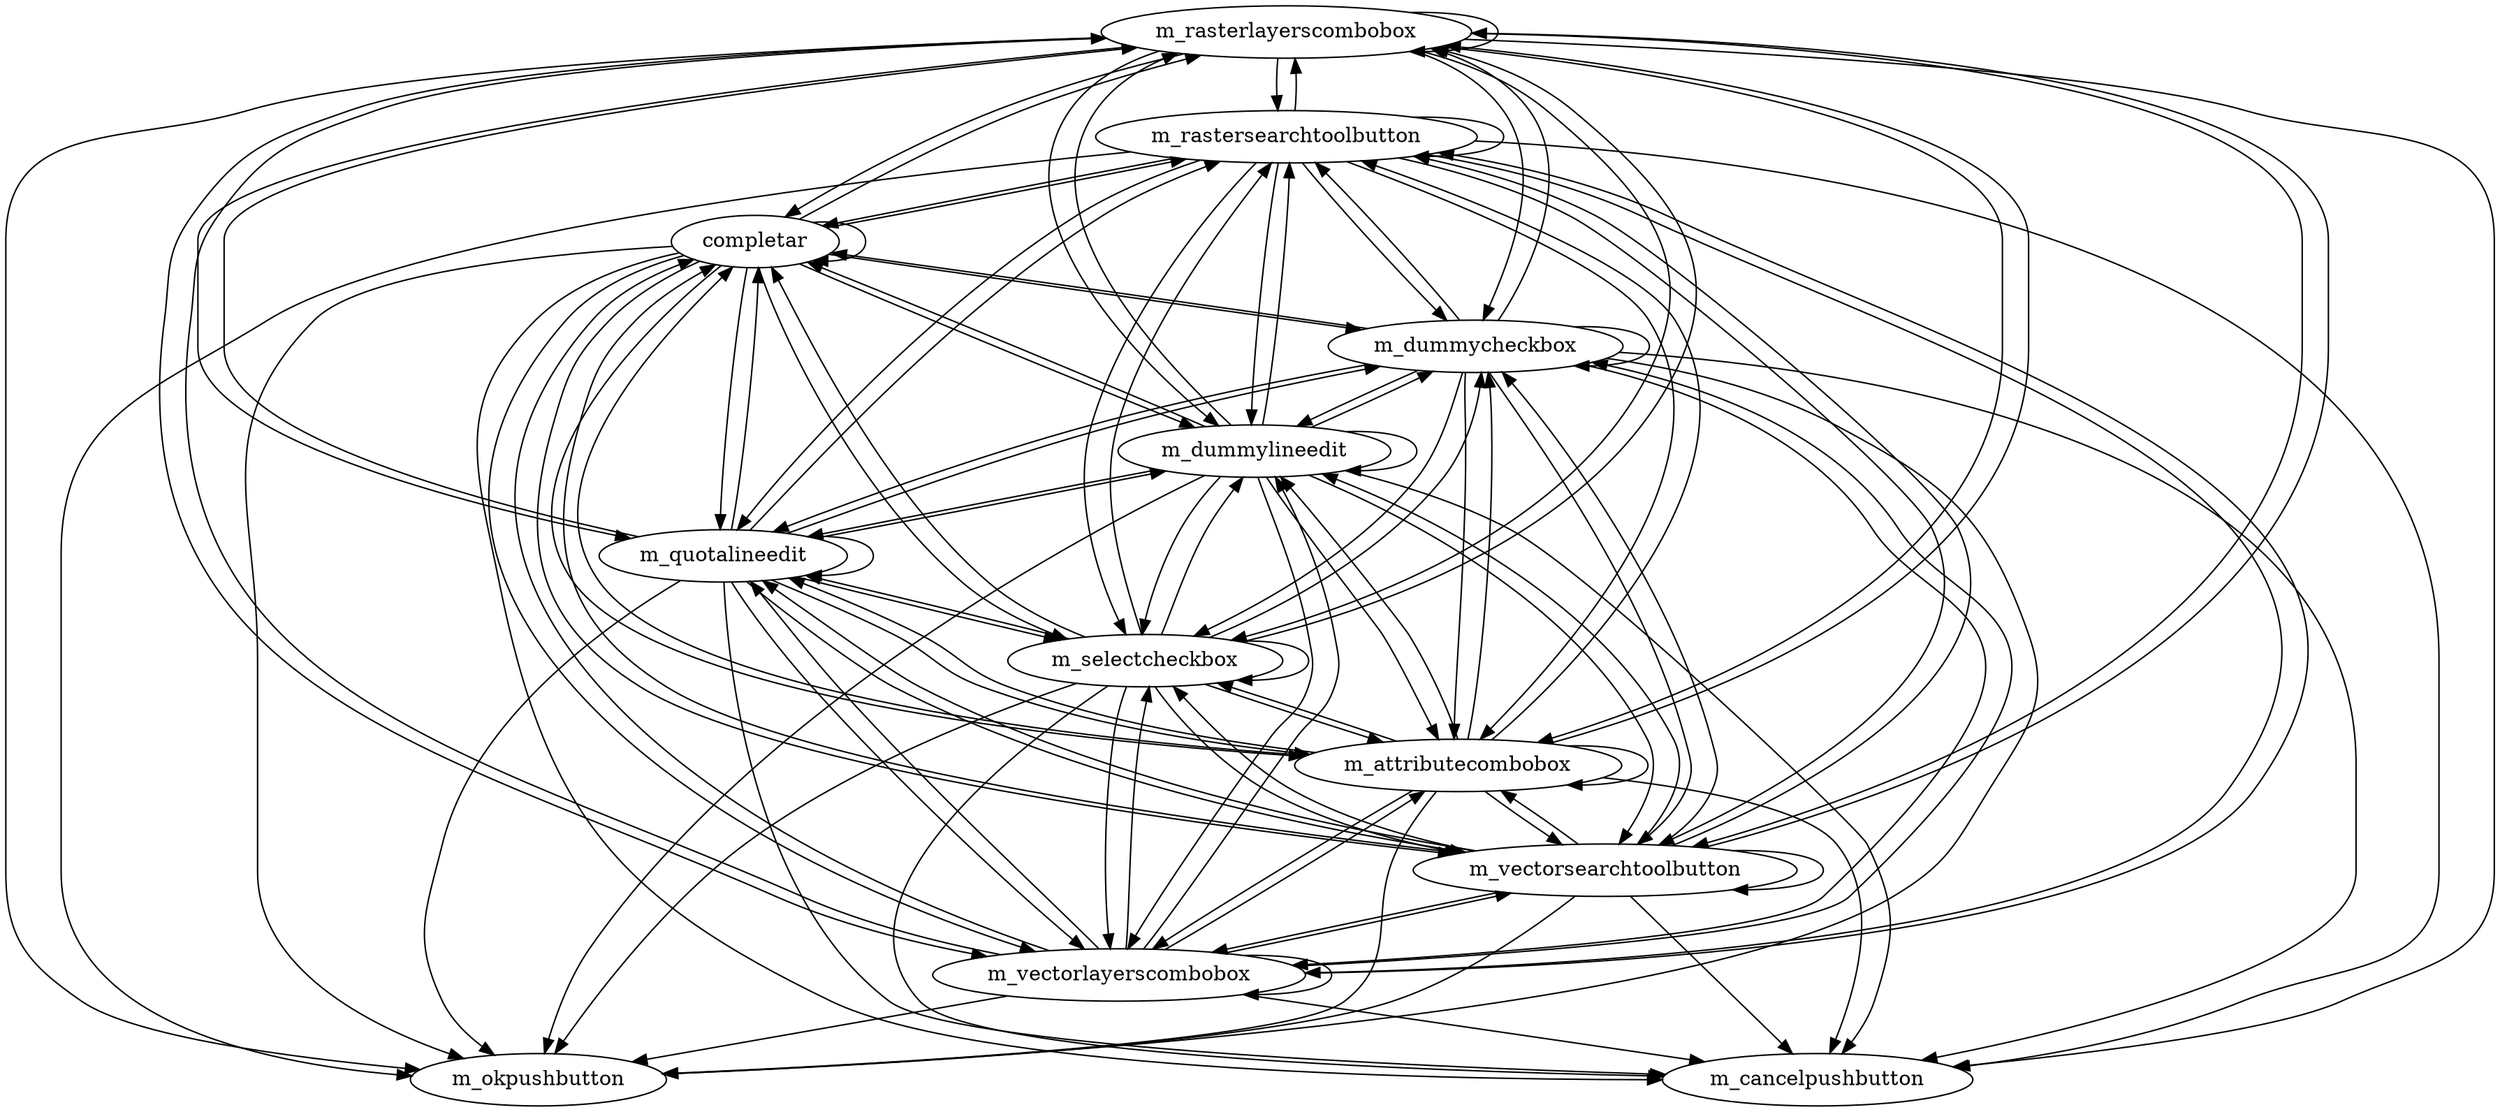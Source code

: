 strict digraph G {
	m_rasterlayerscombobox;
	m_rastersearchtoolbutton;
	m_dummycheckbox;
	m_dummylineedit;
	m_vectorlayerscombobox;
	m_vectorsearchtoolbutton;
	m_attributecombobox;
	m_selectcheckbox;
	m_quotalineedit;
	m_okpushbutton;
	m_cancelpushbutton;
	completar;
	completar;
	completar;
	completar;
	completar;
	completar;
	m_rasterlayerscombobox -> m_rasterlayerscombobox;
	m_rasterlayerscombobox -> m_rastersearchtoolbutton;
	m_rasterlayerscombobox -> m_dummycheckbox;
	m_rasterlayerscombobox -> m_dummylineedit;
	m_rasterlayerscombobox -> m_vectorlayerscombobox;
	m_rasterlayerscombobox -> m_vectorsearchtoolbutton;
	m_rasterlayerscombobox -> m_attributecombobox;
	m_rasterlayerscombobox -> m_selectcheckbox;
	m_rasterlayerscombobox -> m_quotalineedit;
	m_rasterlayerscombobox -> m_okpushbutton;
	m_rasterlayerscombobox -> m_cancelpushbutton;
	m_rasterlayerscombobox -> completar;
	m_rasterlayerscombobox -> completar;
	m_rasterlayerscombobox -> completar;
	m_rasterlayerscombobox -> completar;
	m_rasterlayerscombobox -> completar;
	m_rasterlayerscombobox -> completar;
	m_rastersearchtoolbutton -> m_rasterlayerscombobox;
	m_rastersearchtoolbutton -> m_rastersearchtoolbutton;
	m_rastersearchtoolbutton -> m_dummycheckbox;
	m_rastersearchtoolbutton -> m_dummylineedit;
	m_rastersearchtoolbutton -> m_vectorlayerscombobox;
	m_rastersearchtoolbutton -> m_vectorsearchtoolbutton;
	m_rastersearchtoolbutton -> m_attributecombobox;
	m_rastersearchtoolbutton -> m_selectcheckbox;
	m_rastersearchtoolbutton -> m_quotalineedit;
	m_rastersearchtoolbutton -> m_okpushbutton;
	m_rastersearchtoolbutton -> m_cancelpushbutton;
	m_rastersearchtoolbutton -> completar;
	m_rastersearchtoolbutton -> completar;
	m_rastersearchtoolbutton -> completar;
	m_rastersearchtoolbutton -> completar;
	m_rastersearchtoolbutton -> completar;
	m_rastersearchtoolbutton -> completar;
	m_dummycheckbox -> m_rasterlayerscombobox;
	m_dummycheckbox -> m_rastersearchtoolbutton;
	m_dummycheckbox -> m_dummycheckbox;
	m_dummycheckbox -> m_dummylineedit;
	m_dummycheckbox -> m_vectorlayerscombobox;
	m_dummycheckbox -> m_vectorsearchtoolbutton;
	m_dummycheckbox -> m_attributecombobox;
	m_dummycheckbox -> m_selectcheckbox;
	m_dummycheckbox -> m_quotalineedit;
	m_dummycheckbox -> m_okpushbutton;
	m_dummycheckbox -> m_cancelpushbutton;
	m_dummycheckbox -> completar;
	m_dummycheckbox -> completar;
	m_dummycheckbox -> completar;
	m_dummycheckbox -> completar;
	m_dummycheckbox -> completar;
	m_dummycheckbox -> completar;
	m_dummylineedit -> m_rasterlayerscombobox;
	m_dummylineedit -> m_rastersearchtoolbutton;
	m_dummylineedit -> m_dummycheckbox;
	m_dummylineedit -> m_dummylineedit;
	m_dummylineedit -> m_vectorlayerscombobox;
	m_dummylineedit -> m_vectorsearchtoolbutton;
	m_dummylineedit -> m_attributecombobox;
	m_dummylineedit -> m_selectcheckbox;
	m_dummylineedit -> m_quotalineedit;
	m_dummylineedit -> m_okpushbutton;
	m_dummylineedit -> m_cancelpushbutton;
	m_dummylineedit -> completar;
	m_dummylineedit -> completar;
	m_dummylineedit -> completar;
	m_dummylineedit -> completar;
	m_dummylineedit -> completar;
	m_dummylineedit -> completar;
	m_vectorlayerscombobox -> m_rasterlayerscombobox;
	m_vectorlayerscombobox -> m_rastersearchtoolbutton;
	m_vectorlayerscombobox -> m_dummycheckbox;
	m_vectorlayerscombobox -> m_dummylineedit;
	m_vectorlayerscombobox -> m_vectorlayerscombobox;
	m_vectorlayerscombobox -> m_vectorsearchtoolbutton;
	m_vectorlayerscombobox -> m_attributecombobox;
	m_vectorlayerscombobox -> m_selectcheckbox;
	m_vectorlayerscombobox -> m_quotalineedit;
	m_vectorlayerscombobox -> m_okpushbutton;
	m_vectorlayerscombobox -> m_cancelpushbutton;
	m_vectorlayerscombobox -> completar;
	m_vectorlayerscombobox -> completar;
	m_vectorlayerscombobox -> completar;
	m_vectorlayerscombobox -> completar;
	m_vectorlayerscombobox -> completar;
	m_vectorlayerscombobox -> completar;
	m_vectorsearchtoolbutton -> m_rasterlayerscombobox;
	m_vectorsearchtoolbutton -> m_rastersearchtoolbutton;
	m_vectorsearchtoolbutton -> m_dummycheckbox;
	m_vectorsearchtoolbutton -> m_dummylineedit;
	m_vectorsearchtoolbutton -> m_vectorlayerscombobox;
	m_vectorsearchtoolbutton -> m_vectorsearchtoolbutton;
	m_vectorsearchtoolbutton -> m_attributecombobox;
	m_vectorsearchtoolbutton -> m_selectcheckbox;
	m_vectorsearchtoolbutton -> m_quotalineedit;
	m_vectorsearchtoolbutton -> m_okpushbutton;
	m_vectorsearchtoolbutton -> m_cancelpushbutton;
	m_vectorsearchtoolbutton -> completar;
	m_vectorsearchtoolbutton -> completar;
	m_vectorsearchtoolbutton -> completar;
	m_vectorsearchtoolbutton -> completar;
	m_vectorsearchtoolbutton -> completar;
	m_vectorsearchtoolbutton -> completar;
	m_attributecombobox -> m_rasterlayerscombobox;
	m_attributecombobox -> m_rastersearchtoolbutton;
	m_attributecombobox -> m_dummycheckbox;
	m_attributecombobox -> m_dummylineedit;
	m_attributecombobox -> m_vectorlayerscombobox;
	m_attributecombobox -> m_vectorsearchtoolbutton;
	m_attributecombobox -> m_attributecombobox;
	m_attributecombobox -> m_selectcheckbox;
	m_attributecombobox -> m_quotalineedit;
	m_attributecombobox -> m_okpushbutton;
	m_attributecombobox -> m_cancelpushbutton;
	m_attributecombobox -> completar;
	m_attributecombobox -> completar;
	m_attributecombobox -> completar;
	m_attributecombobox -> completar;
	m_attributecombobox -> completar;
	m_attributecombobox -> completar;
	m_selectcheckbox -> m_rasterlayerscombobox;
	m_selectcheckbox -> m_rastersearchtoolbutton;
	m_selectcheckbox -> m_dummycheckbox;
	m_selectcheckbox -> m_dummylineedit;
	m_selectcheckbox -> m_vectorlayerscombobox;
	m_selectcheckbox -> m_vectorsearchtoolbutton;
	m_selectcheckbox -> m_attributecombobox;
	m_selectcheckbox -> m_selectcheckbox;
	m_selectcheckbox -> m_quotalineedit;
	m_selectcheckbox -> m_okpushbutton;
	m_selectcheckbox -> m_cancelpushbutton;
	m_selectcheckbox -> completar;
	m_selectcheckbox -> completar;
	m_selectcheckbox -> completar;
	m_selectcheckbox -> completar;
	m_selectcheckbox -> completar;
	m_selectcheckbox -> completar;
	m_quotalineedit -> m_rasterlayerscombobox;
	m_quotalineedit -> m_rastersearchtoolbutton;
	m_quotalineedit -> m_dummycheckbox;
	m_quotalineedit -> m_dummylineedit;
	m_quotalineedit -> m_vectorlayerscombobox;
	m_quotalineedit -> m_vectorsearchtoolbutton;
	m_quotalineedit -> m_attributecombobox;
	m_quotalineedit -> m_selectcheckbox;
	m_quotalineedit -> m_quotalineedit;
	m_quotalineedit -> m_okpushbutton;
	m_quotalineedit -> m_cancelpushbutton;
	m_quotalineedit -> completar;
	m_quotalineedit -> completar;
	m_quotalineedit -> completar;
	m_quotalineedit -> completar;
	m_quotalineedit -> completar;
	m_quotalineedit -> completar;
	completar -> m_rasterlayerscombobox;
	completar -> m_rastersearchtoolbutton;
	completar -> m_dummycheckbox;
	completar -> m_dummylineedit;
	completar -> m_vectorlayerscombobox;
	completar -> m_vectorsearchtoolbutton;
	completar -> m_attributecombobox;
	completar -> m_selectcheckbox;
	completar -> m_quotalineedit;
	completar -> m_okpushbutton;
	completar -> m_cancelpushbutton;
	completar -> completar;
	completar -> completar;
	completar -> completar;
	completar -> completar;
	completar -> completar;
	completar -> completar;
	completar -> m_rasterlayerscombobox;
	completar -> m_rastersearchtoolbutton;
	completar -> m_dummycheckbox;
	completar -> m_dummylineedit;
	completar -> m_vectorlayerscombobox;
	completar -> m_vectorsearchtoolbutton;
	completar -> m_attributecombobox;
	completar -> m_selectcheckbox;
	completar -> m_quotalineedit;
	completar -> m_okpushbutton;
	completar -> m_cancelpushbutton;
	completar -> completar;
	completar -> completar;
	completar -> completar;
	completar -> completar;
	completar -> completar;
	completar -> completar;
	completar -> m_rasterlayerscombobox;
	completar -> m_rastersearchtoolbutton;
	completar -> m_dummycheckbox;
	completar -> m_dummylineedit;
	completar -> m_vectorlayerscombobox;
	completar -> m_vectorsearchtoolbutton;
	completar -> m_attributecombobox;
	completar -> m_selectcheckbox;
	completar -> m_quotalineedit;
	completar -> m_okpushbutton;
	completar -> m_cancelpushbutton;
	completar -> completar;
	completar -> completar;
	completar -> completar;
	completar -> completar;
	completar -> completar;
	completar -> completar;
	completar -> m_rasterlayerscombobox;
	completar -> m_rastersearchtoolbutton;
	completar -> m_dummycheckbox;
	completar -> m_dummylineedit;
	completar -> m_vectorlayerscombobox;
	completar -> m_vectorsearchtoolbutton;
	completar -> m_attributecombobox;
	completar -> m_selectcheckbox;
	completar -> m_quotalineedit;
	completar -> m_okpushbutton;
	completar -> m_cancelpushbutton;
	completar -> completar;
	completar -> completar;
	completar -> completar;
	completar -> completar;
	completar -> completar;
	completar -> completar;
	completar -> m_rasterlayerscombobox;
	completar -> m_rastersearchtoolbutton;
	completar -> m_dummycheckbox;
	completar -> m_dummylineedit;
	completar -> m_vectorlayerscombobox;
	completar -> m_vectorsearchtoolbutton;
	completar -> m_attributecombobox;
	completar -> m_selectcheckbox;
	completar -> m_quotalineedit;
	completar -> m_okpushbutton;
	completar -> m_cancelpushbutton;
	completar -> completar;
	completar -> completar;
	completar -> completar;
	completar -> completar;
	completar -> completar;
	completar -> completar;
	completar -> m_rasterlayerscombobox;
	completar -> m_rastersearchtoolbutton;
	completar -> m_dummycheckbox;
	completar -> m_dummylineedit;
	completar -> m_vectorlayerscombobox;
	completar -> m_vectorsearchtoolbutton;
	completar -> m_attributecombobox;
	completar -> m_selectcheckbox;
	completar -> m_quotalineedit;
	completar -> m_okpushbutton;
	completar -> m_cancelpushbutton;
	completar -> completar;
	completar -> completar;
	completar -> completar;
	completar -> completar;
	completar -> completar;
	completar -> completar;
}